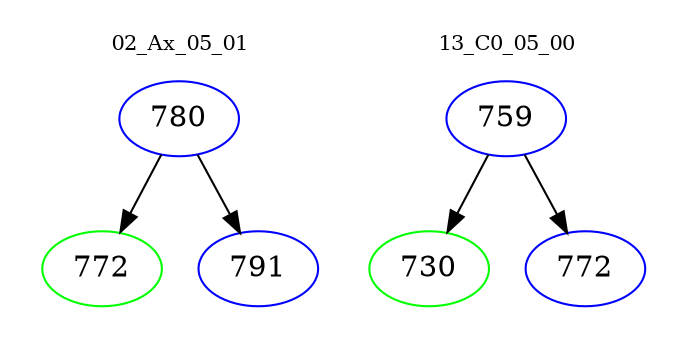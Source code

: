 digraph{
subgraph cluster_0 {
color = white
label = "02_Ax_05_01";
fontsize=10;
T0_780 [label="780", color="blue"]
T0_780 -> T0_772 [color="black"]
T0_772 [label="772", color="green"]
T0_780 -> T0_791 [color="black"]
T0_791 [label="791", color="blue"]
}
subgraph cluster_1 {
color = white
label = "13_C0_05_00";
fontsize=10;
T1_759 [label="759", color="blue"]
T1_759 -> T1_730 [color="black"]
T1_730 [label="730", color="green"]
T1_759 -> T1_772 [color="black"]
T1_772 [label="772", color="blue"]
}
}
